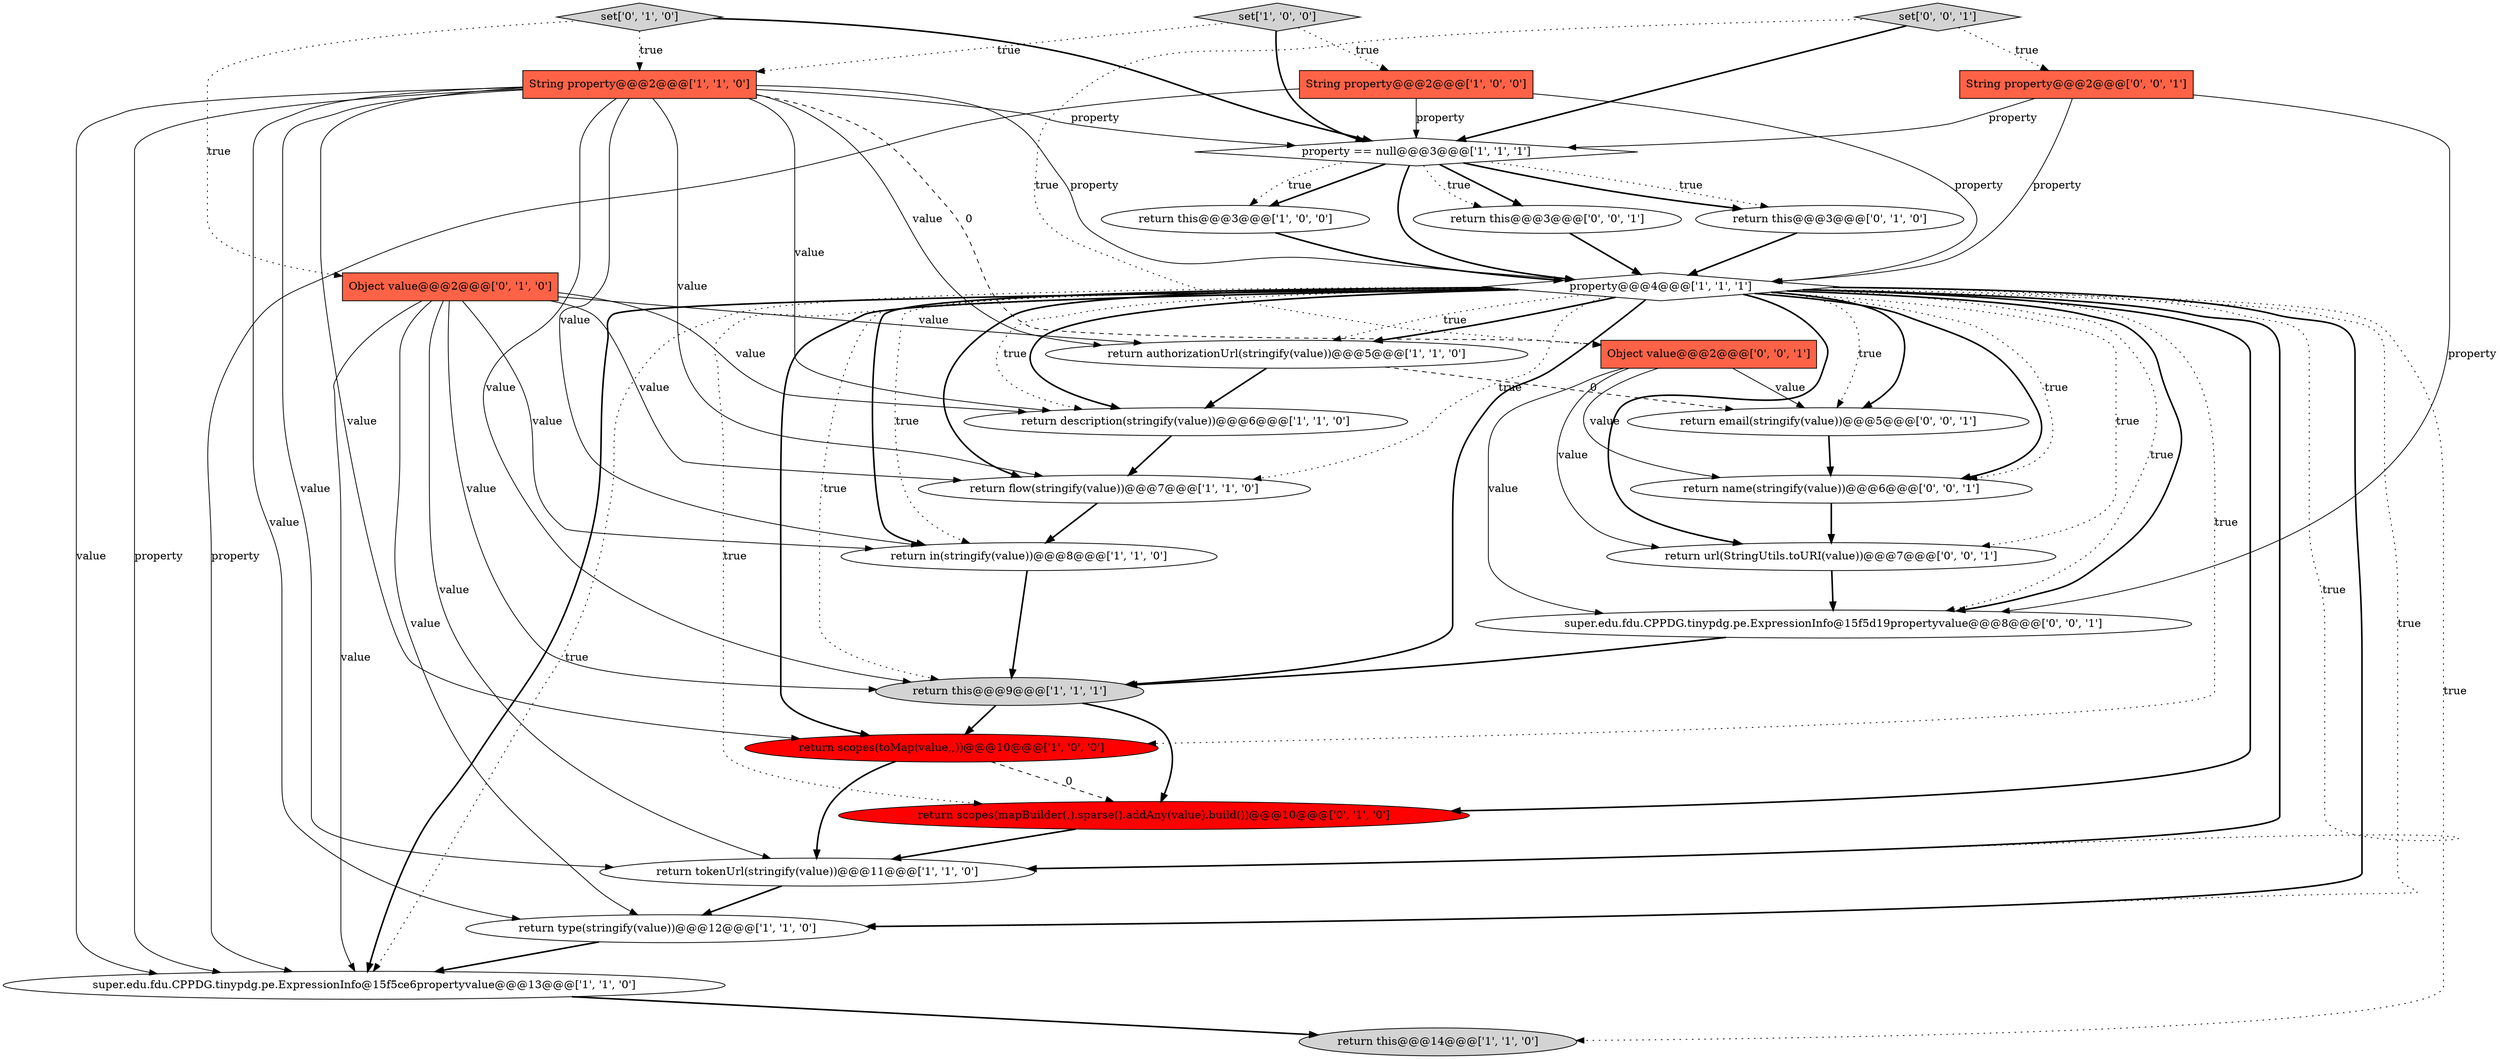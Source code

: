 digraph {
24 [style = filled, label = "return email(stringify(value))@@@5@@@['0', '0', '1']", fillcolor = white, shape = ellipse image = "AAA0AAABBB3BBB"];
0 [style = filled, label = "String property@@@2@@@['1', '0', '0']", fillcolor = tomato, shape = box image = "AAA0AAABBB1BBB"];
7 [style = filled, label = "return this@@@9@@@['1', '1', '1']", fillcolor = lightgray, shape = ellipse image = "AAA0AAABBB1BBB"];
20 [style = filled, label = "return this@@@3@@@['0', '0', '1']", fillcolor = white, shape = ellipse image = "AAA0AAABBB3BBB"];
8 [style = filled, label = "return description(stringify(value))@@@6@@@['1', '1', '0']", fillcolor = white, shape = ellipse image = "AAA0AAABBB1BBB"];
25 [style = filled, label = "super.edu.fdu.CPPDG.tinypdg.pe.ExpressionInfo@15f5d19propertyvalue@@@8@@@['0', '0', '1']", fillcolor = white, shape = ellipse image = "AAA0AAABBB3BBB"];
18 [style = filled, label = "return this@@@3@@@['0', '1', '0']", fillcolor = white, shape = ellipse image = "AAA0AAABBB2BBB"];
27 [style = filled, label = "Object value@@@2@@@['0', '0', '1']", fillcolor = tomato, shape = box image = "AAA0AAABBB3BBB"];
6 [style = filled, label = "return this@@@3@@@['1', '0', '0']", fillcolor = white, shape = ellipse image = "AAA0AAABBB1BBB"];
1 [style = filled, label = "return authorizationUrl(stringify(value))@@@5@@@['1', '1', '0']", fillcolor = white, shape = ellipse image = "AAA0AAABBB1BBB"];
26 [style = filled, label = "String property@@@2@@@['0', '0', '1']", fillcolor = tomato, shape = box image = "AAA0AAABBB3BBB"];
3 [style = filled, label = "property@@@4@@@['1', '1', '1']", fillcolor = white, shape = diamond image = "AAA0AAABBB1BBB"];
10 [style = filled, label = "return tokenUrl(stringify(value))@@@11@@@['1', '1', '0']", fillcolor = white, shape = ellipse image = "AAA0AAABBB1BBB"];
15 [style = filled, label = "set['1', '0', '0']", fillcolor = lightgray, shape = diamond image = "AAA0AAABBB1BBB"];
16 [style = filled, label = "Object value@@@2@@@['0', '1', '0']", fillcolor = tomato, shape = box image = "AAA0AAABBB2BBB"];
4 [style = filled, label = "return this@@@14@@@['1', '1', '0']", fillcolor = lightgray, shape = ellipse image = "AAA0AAABBB1BBB"];
13 [style = filled, label = "return scopes(toMap(value,,))@@@10@@@['1', '0', '0']", fillcolor = red, shape = ellipse image = "AAA1AAABBB1BBB"];
21 [style = filled, label = "return url(StringUtils.toURI(value))@@@7@@@['0', '0', '1']", fillcolor = white, shape = ellipse image = "AAA0AAABBB3BBB"];
14 [style = filled, label = "property == null@@@3@@@['1', '1', '1']", fillcolor = white, shape = diamond image = "AAA0AAABBB1BBB"];
5 [style = filled, label = "super.edu.fdu.CPPDG.tinypdg.pe.ExpressionInfo@15f5ce6propertyvalue@@@13@@@['1', '1', '0']", fillcolor = white, shape = ellipse image = "AAA0AAABBB1BBB"];
12 [style = filled, label = "String property@@@2@@@['1', '1', '0']", fillcolor = tomato, shape = box image = "AAA0AAABBB1BBB"];
22 [style = filled, label = "set['0', '0', '1']", fillcolor = lightgray, shape = diamond image = "AAA0AAABBB3BBB"];
9 [style = filled, label = "return flow(stringify(value))@@@7@@@['1', '1', '0']", fillcolor = white, shape = ellipse image = "AAA0AAABBB1BBB"];
19 [style = filled, label = "set['0', '1', '0']", fillcolor = lightgray, shape = diamond image = "AAA0AAABBB2BBB"];
2 [style = filled, label = "return in(stringify(value))@@@8@@@['1', '1', '0']", fillcolor = white, shape = ellipse image = "AAA0AAABBB1BBB"];
23 [style = filled, label = "return name(stringify(value))@@@6@@@['0', '0', '1']", fillcolor = white, shape = ellipse image = "AAA0AAABBB3BBB"];
11 [style = filled, label = "return type(stringify(value))@@@12@@@['1', '1', '0']", fillcolor = white, shape = ellipse image = "AAA0AAABBB1BBB"];
17 [style = filled, label = "return scopes(mapBuilder(,).sparse().addAny(value).build())@@@10@@@['0', '1', '0']", fillcolor = red, shape = ellipse image = "AAA1AAABBB2BBB"];
14->3 [style = bold, label=""];
6->3 [style = bold, label=""];
18->3 [style = bold, label=""];
3->24 [style = bold, label=""];
12->3 [style = solid, label="property"];
16->7 [style = solid, label="value"];
3->25 [style = dotted, label="true"];
3->5 [style = bold, label=""];
12->10 [style = solid, label="value"];
27->25 [style = solid, label="value"];
16->2 [style = solid, label="value"];
14->18 [style = dotted, label="true"];
12->9 [style = solid, label="value"];
27->23 [style = solid, label="value"];
14->20 [style = bold, label=""];
10->11 [style = bold, label=""];
26->3 [style = solid, label="property"];
12->1 [style = solid, label="value"];
3->7 [style = dotted, label="true"];
16->10 [style = solid, label="value"];
9->2 [style = bold, label=""];
3->11 [style = bold, label=""];
20->3 [style = bold, label=""];
21->25 [style = bold, label=""];
25->7 [style = bold, label=""];
3->10 [style = bold, label=""];
3->23 [style = bold, label=""];
3->5 [style = dotted, label="true"];
3->2 [style = bold, label=""];
3->7 [style = bold, label=""];
0->14 [style = solid, label="property"];
1->24 [style = dashed, label="0"];
12->27 [style = dashed, label="0"];
26->25 [style = solid, label="property"];
15->12 [style = dotted, label="true"];
27->24 [style = solid, label="value"];
3->17 [style = dotted, label="true"];
27->21 [style = solid, label="value"];
14->18 [style = bold, label=""];
16->1 [style = solid, label="value"];
22->14 [style = bold, label=""];
3->1 [style = dotted, label="true"];
14->6 [style = bold, label=""];
3->23 [style = dotted, label="true"];
13->10 [style = bold, label=""];
17->10 [style = bold, label=""];
1->8 [style = bold, label=""];
7->17 [style = bold, label=""];
3->1 [style = bold, label=""];
15->14 [style = bold, label=""];
12->5 [style = solid, label="value"];
3->10 [style = dotted, label="true"];
19->12 [style = dotted, label="true"];
12->7 [style = solid, label="value"];
3->9 [style = dotted, label="true"];
15->0 [style = dotted, label="true"];
3->24 [style = dotted, label="true"];
3->9 [style = bold, label=""];
12->8 [style = solid, label="value"];
11->5 [style = bold, label=""];
12->14 [style = solid, label="property"];
16->9 [style = solid, label="value"];
19->14 [style = bold, label=""];
22->26 [style = dotted, label="true"];
3->21 [style = dotted, label="true"];
3->8 [style = bold, label=""];
22->27 [style = dotted, label="true"];
5->4 [style = bold, label=""];
3->17 [style = bold, label=""];
3->21 [style = bold, label=""];
16->5 [style = solid, label="value"];
3->13 [style = dotted, label="true"];
24->23 [style = bold, label=""];
14->6 [style = dotted, label="true"];
7->13 [style = bold, label=""];
3->11 [style = dotted, label="true"];
3->25 [style = bold, label=""];
0->3 [style = solid, label="property"];
26->14 [style = solid, label="property"];
3->4 [style = dotted, label="true"];
13->17 [style = dashed, label="0"];
12->11 [style = solid, label="value"];
16->8 [style = solid, label="value"];
14->20 [style = dotted, label="true"];
12->5 [style = solid, label="property"];
23->21 [style = bold, label=""];
19->16 [style = dotted, label="true"];
8->9 [style = bold, label=""];
3->13 [style = bold, label=""];
2->7 [style = bold, label=""];
12->13 [style = solid, label="value"];
3->8 [style = dotted, label="true"];
12->2 [style = solid, label="value"];
0->5 [style = solid, label="property"];
16->11 [style = solid, label="value"];
3->2 [style = dotted, label="true"];
}
